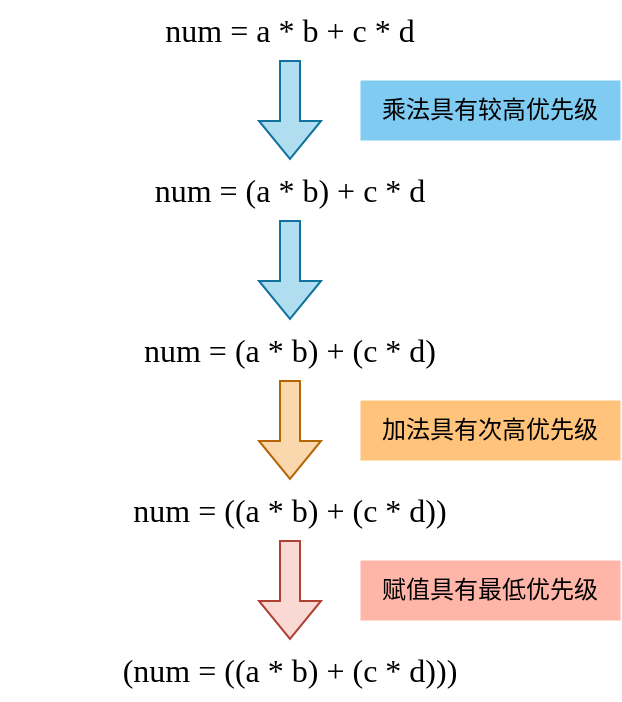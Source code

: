 <mxfile version="22.1.15" type="device">
  <diagram name="Page-1" id="SMmeuCx2kBICrA8dLtLR">
    <mxGraphModel dx="484" dy="663" grid="1" gridSize="10" guides="1" tooltips="1" connect="1" arrows="1" fold="1" page="1" pageScale="1" pageWidth="850" pageHeight="1100" math="0" shadow="0">
      <root>
        <mxCell id="0" />
        <mxCell id="1" parent="0" />
        <mxCell id="_EBimF0wwYxJXn9fJ2eF-4" value="" style="edgeStyle=orthogonalEdgeStyle;rounded=0;orthogonalLoop=1;jettySize=auto;html=1;shape=flexArrow;strokeWidth=1;sourcePerimeterSpacing=0;startSize=6;fillColor=#b1ddf0;strokeColor=#10739e;" parent="1" source="_EBimF0wwYxJXn9fJ2eF-2" target="_EBimF0wwYxJXn9fJ2eF-3" edge="1">
          <mxGeometry relative="1" as="geometry" />
        </mxCell>
        <mxCell id="_EBimF0wwYxJXn9fJ2eF-2" value="&lt;font style=&quot;font-size: 16px;&quot; face=&quot;Consolas&quot;&gt;num = a * b + c * d&lt;/font&gt;" style="text;html=1;align=center;verticalAlign=middle;whiteSpace=wrap;rounded=0;" parent="1" vertex="1">
          <mxGeometry x="280" y="170" width="290" height="30" as="geometry" />
        </mxCell>
        <mxCell id="_EBimF0wwYxJXn9fJ2eF-6" value="" style="edgeStyle=orthogonalEdgeStyle;rounded=0;orthogonalLoop=1;jettySize=auto;html=1;shape=flexArrow;fillColor=#b1ddf0;strokeColor=#10739e;" parent="1" source="_EBimF0wwYxJXn9fJ2eF-3" target="_EBimF0wwYxJXn9fJ2eF-5" edge="1">
          <mxGeometry relative="1" as="geometry" />
        </mxCell>
        <mxCell id="_EBimF0wwYxJXn9fJ2eF-3" value="&lt;font style=&quot;font-size: 16px;&quot; face=&quot;Consolas&quot;&gt;num = (a * b) + c * d&lt;/font&gt;" style="text;html=1;align=center;verticalAlign=middle;whiteSpace=wrap;rounded=0;" parent="1" vertex="1">
          <mxGeometry x="280" y="250" width="290" height="30" as="geometry" />
        </mxCell>
        <mxCell id="_EBimF0wwYxJXn9fJ2eF-10" value="" style="edgeStyle=orthogonalEdgeStyle;rounded=0;orthogonalLoop=1;jettySize=auto;html=1;shape=flexArrow;fillColor=#fad7ac;strokeColor=#b46504;" parent="1" source="_EBimF0wwYxJXn9fJ2eF-5" target="_EBimF0wwYxJXn9fJ2eF-9" edge="1">
          <mxGeometry relative="1" as="geometry" />
        </mxCell>
        <mxCell id="_EBimF0wwYxJXn9fJ2eF-5" value="&lt;font style=&quot;font-size: 16px;&quot; face=&quot;Consolas&quot;&gt;num = (a * b) + (c * d)&lt;/font&gt;" style="text;html=1;align=center;verticalAlign=middle;whiteSpace=wrap;rounded=0;" parent="1" vertex="1">
          <mxGeometry x="280" y="330" width="290" height="30" as="geometry" />
        </mxCell>
        <mxCell id="_EBimF0wwYxJXn9fJ2eF-12" value="" style="edgeStyle=orthogonalEdgeStyle;rounded=0;orthogonalLoop=1;jettySize=auto;html=1;shape=flexArrow;startArrow=none;startFill=0;fillColor=#fad9d5;strokeColor=#ae4132;" parent="1" source="_EBimF0wwYxJXn9fJ2eF-9" target="_EBimF0wwYxJXn9fJ2eF-11" edge="1">
          <mxGeometry relative="1" as="geometry" />
        </mxCell>
        <mxCell id="_EBimF0wwYxJXn9fJ2eF-9" value="&lt;font style=&quot;font-size: 16px;&quot; face=&quot;Consolas&quot;&gt;num = ((a * b) + (c * d))&lt;/font&gt;" style="text;html=1;align=center;verticalAlign=middle;whiteSpace=wrap;rounded=0;" parent="1" vertex="1">
          <mxGeometry x="280" y="410" width="290" height="30" as="geometry" />
        </mxCell>
        <mxCell id="_EBimF0wwYxJXn9fJ2eF-11" value="&lt;font style=&quot;font-size: 16px;&quot; face=&quot;Consolas&quot;&gt;(num = ((a * b) + (c * d)))&lt;/font&gt;" style="text;html=1;align=center;verticalAlign=middle;whiteSpace=wrap;rounded=0;" parent="1" vertex="1">
          <mxGeometry x="280" y="490" width="290" height="30" as="geometry" />
        </mxCell>
        <mxCell id="_EBimF0wwYxJXn9fJ2eF-13" value="乘法具有较高优先级" style="text;html=1;strokeColor=none;fillColor=#80cbf2;align=center;verticalAlign=middle;whiteSpace=wrap;rounded=0;gradientColor=none;strokeWidth=0;" parent="1" vertex="1">
          <mxGeometry x="460" y="210" width="130" height="30" as="geometry" />
        </mxCell>
        <mxCell id="_EBimF0wwYxJXn9fJ2eF-14" value="加法具有次高优先级" style="text;html=1;strokeColor=none;fillColor=#ffc37b;align=center;verticalAlign=middle;whiteSpace=wrap;rounded=0;gradientColor=none;strokeWidth=0;" parent="1" vertex="1">
          <mxGeometry x="460" y="370" width="130" height="30" as="geometry" />
        </mxCell>
        <mxCell id="_EBimF0wwYxJXn9fJ2eF-16" value="赋值具有最低优先级" style="text;html=1;strokeColor=none;fillColor=#ffb5a8;align=center;verticalAlign=middle;whiteSpace=wrap;rounded=0;gradientColor=none;strokeWidth=0;" parent="1" vertex="1">
          <mxGeometry x="460" y="450" width="130" height="30" as="geometry" />
        </mxCell>
      </root>
    </mxGraphModel>
  </diagram>
</mxfile>
